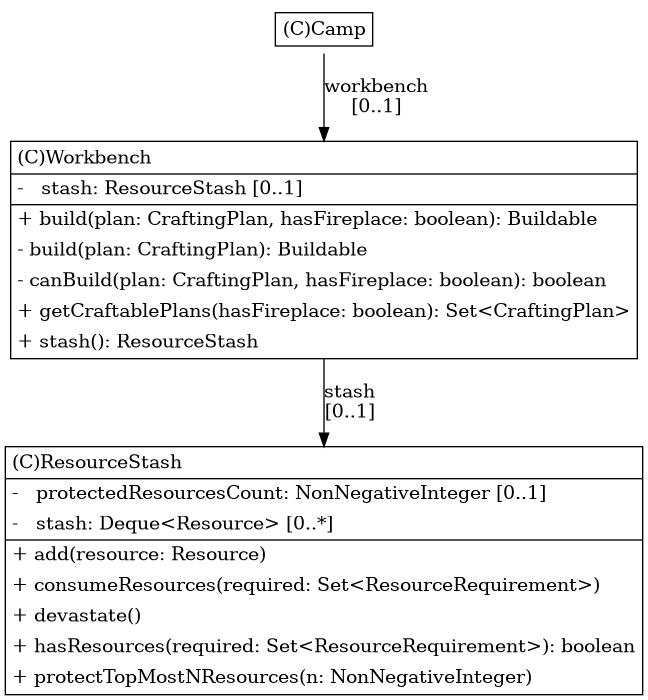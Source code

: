 @startuml

/' diagram meta data start
config=StructureConfiguration;
{
  "projectClassification": {
    "searchMode": "OpenProject", // OpenProject, AllProjects
    "includedProjects": "",
    "pathEndKeywords": "*.impl",
    "isClientPath": "",
    "isClientName": "",
    "isTestPath": "",
    "isTestName": "",
    "isMappingPath": "",
    "isMappingName": "",
    "isDataAccessPath": "",
    "isDataAccessName": "",
    "isDataStructurePath": "",
    "isDataStructureName": "",
    "isInterfaceStructuresPath": "",
    "isInterfaceStructuresName": "",
    "isEntryPointPath": "",
    "isEntryPointName": "",
    "treatFinalFieldsAsMandatory": false
  },
  "graphRestriction": {
    "classPackageExcludeFilter": "",
    "classPackageIncludeFilter": "",
    "classNameExcludeFilter": "",
    "classNameIncludeFilter": "",
    "methodNameExcludeFilter": "",
    "methodNameIncludeFilter": "",
    "removeByInheritance": "", // inheritance/annotation based filtering is done in a second step
    "removeByAnnotation": "",
    "removeByClassPackage": "", // cleanup the graph after inheritance/annotation based filtering is done
    "removeByClassName": "",
    "cutMappings": false,
    "cutEnum": false,
    "cutTests": true,
    "cutClient": true,
    "cutDataAccess": true,
    "cutInterfaceStructures": false,
    "cutDataStructures": true,
    "cutGetterAndSetter": true,
    "cutConstructors": true
  },
  "graphTraversal": {
    "forwardDepth": 1,
    "backwardDepth": 1,
    "classPackageExcludeFilter": "",
    "classPackageIncludeFilter": "",
    "classNameExcludeFilter": "",
    "classNameIncludeFilter": "",
    "methodNameExcludeFilter": "",
    "methodNameIncludeFilter": "",
    "hideMappings": false,
    "hideDataStructures": false,
    "hidePrivateMethods": false,
    "hideInterfaceCalls": false, // indirection: implementation -> interface (is hidden) -> implementation
    "onlyShowApplicationEntryPoints": false, // root node is included
    "useMethodCallsForStructureDiagram": "No" // ForwardOnly, BothDirections, No
  },
  "details": {
    "aggregation": "GroupByClass", // ByClass, GroupByClass, None
    "showClassGenericTypes": true,
    "showMethods": true,
    "showMethodParameterNames": true,
    "showMethodParameterTypes": true,
    "showMethodReturnType": true,
    "showPackageLevels": 0,
    "showDetailedClassStructure": true
  },
  "rootClass": "de.dhbw.karlsruhe.ase.domain.crafting.Workbench",
  "extensionCallbackMethod": "" // qualified.class.name#methodName - signature: public static String method(String)
}
diagram meta data end '/



digraph g {
    rankdir="TB"
    splines=polyline
    

'nodes 
Camp1135820194[
	label=<<TABLE BORDER="1" CELLBORDER="0" CELLPADDING="4" CELLSPACING="0">
<TR><TD ALIGN="LEFT" >(C)Camp</TD></TR>
</TABLE>>
	style=filled
	margin=0
	shape=plaintext
	fillcolor="#FFFFFF"
];

ResourceStash1135820194[
	label=<<TABLE BORDER="1" CELLBORDER="0" CELLPADDING="4" CELLSPACING="0">
<TR><TD ALIGN="LEFT" >(C)ResourceStash</TD></TR>
<HR/>
<TR><TD ALIGN="LEFT" >-   protectedResourcesCount: NonNegativeInteger [0..1]</TD></TR>
<TR><TD ALIGN="LEFT" >-   stash: Deque&lt;Resource&gt; [0..*]</TD></TR>
<HR/>
<TR><TD ALIGN="LEFT" >+ add(resource: Resource)</TD></TR>
<TR><TD ALIGN="LEFT" >+ consumeResources(required: Set&lt;ResourceRequirement&gt;)</TD></TR>
<TR><TD ALIGN="LEFT" >+ devastate()</TD></TR>
<TR><TD ALIGN="LEFT" >+ hasResources(required: Set&lt;ResourceRequirement&gt;): boolean</TD></TR>
<TR><TD ALIGN="LEFT" >+ protectTopMostNResources(n: NonNegativeInteger)</TD></TR>
</TABLE>>
	style=filled
	margin=0
	shape=plaintext
	fillcolor="#FFFFFF"
];

Workbench1135820194[
	label=<<TABLE BORDER="1" CELLBORDER="0" CELLPADDING="4" CELLSPACING="0">
<TR><TD ALIGN="LEFT" >(C)Workbench</TD></TR>
<HR/>
<TR><TD ALIGN="LEFT" >-   stash: ResourceStash [0..1]</TD></TR>
<HR/>
<TR><TD ALIGN="LEFT" >+ build(plan: CraftingPlan, hasFireplace: boolean): Buildable</TD></TR>
<TR><TD ALIGN="LEFT" >- build(plan: CraftingPlan): Buildable</TD></TR>
<TR><TD ALIGN="LEFT" >- canBuild(plan: CraftingPlan, hasFireplace: boolean): boolean</TD></TR>
<TR><TD ALIGN="LEFT" >+ getCraftablePlans(hasFireplace: boolean): Set&lt;CraftingPlan&gt;</TD></TR>
<TR><TD ALIGN="LEFT" >+ stash(): ResourceStash</TD></TR>
</TABLE>>
	style=filled
	margin=0
	shape=plaintext
	fillcolor="#FFFFFF"
];

'edges    
Camp1135820194 -> Workbench1135820194[label="workbench
[0..1]"];
Workbench1135820194 -> ResourceStash1135820194[label="stash
[0..1]"];
    
}
@enduml
